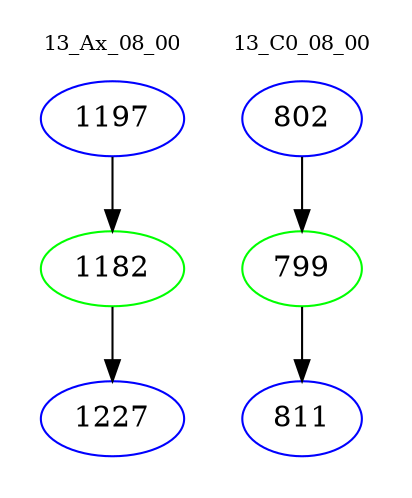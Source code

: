 digraph{
subgraph cluster_0 {
color = white
label = "13_Ax_08_00";
fontsize=10;
T0_1197 [label="1197", color="blue"]
T0_1197 -> T0_1182 [color="black"]
T0_1182 [label="1182", color="green"]
T0_1182 -> T0_1227 [color="black"]
T0_1227 [label="1227", color="blue"]
}
subgraph cluster_1 {
color = white
label = "13_C0_08_00";
fontsize=10;
T1_802 [label="802", color="blue"]
T1_802 -> T1_799 [color="black"]
T1_799 [label="799", color="green"]
T1_799 -> T1_811 [color="black"]
T1_811 [label="811", color="blue"]
}
}
